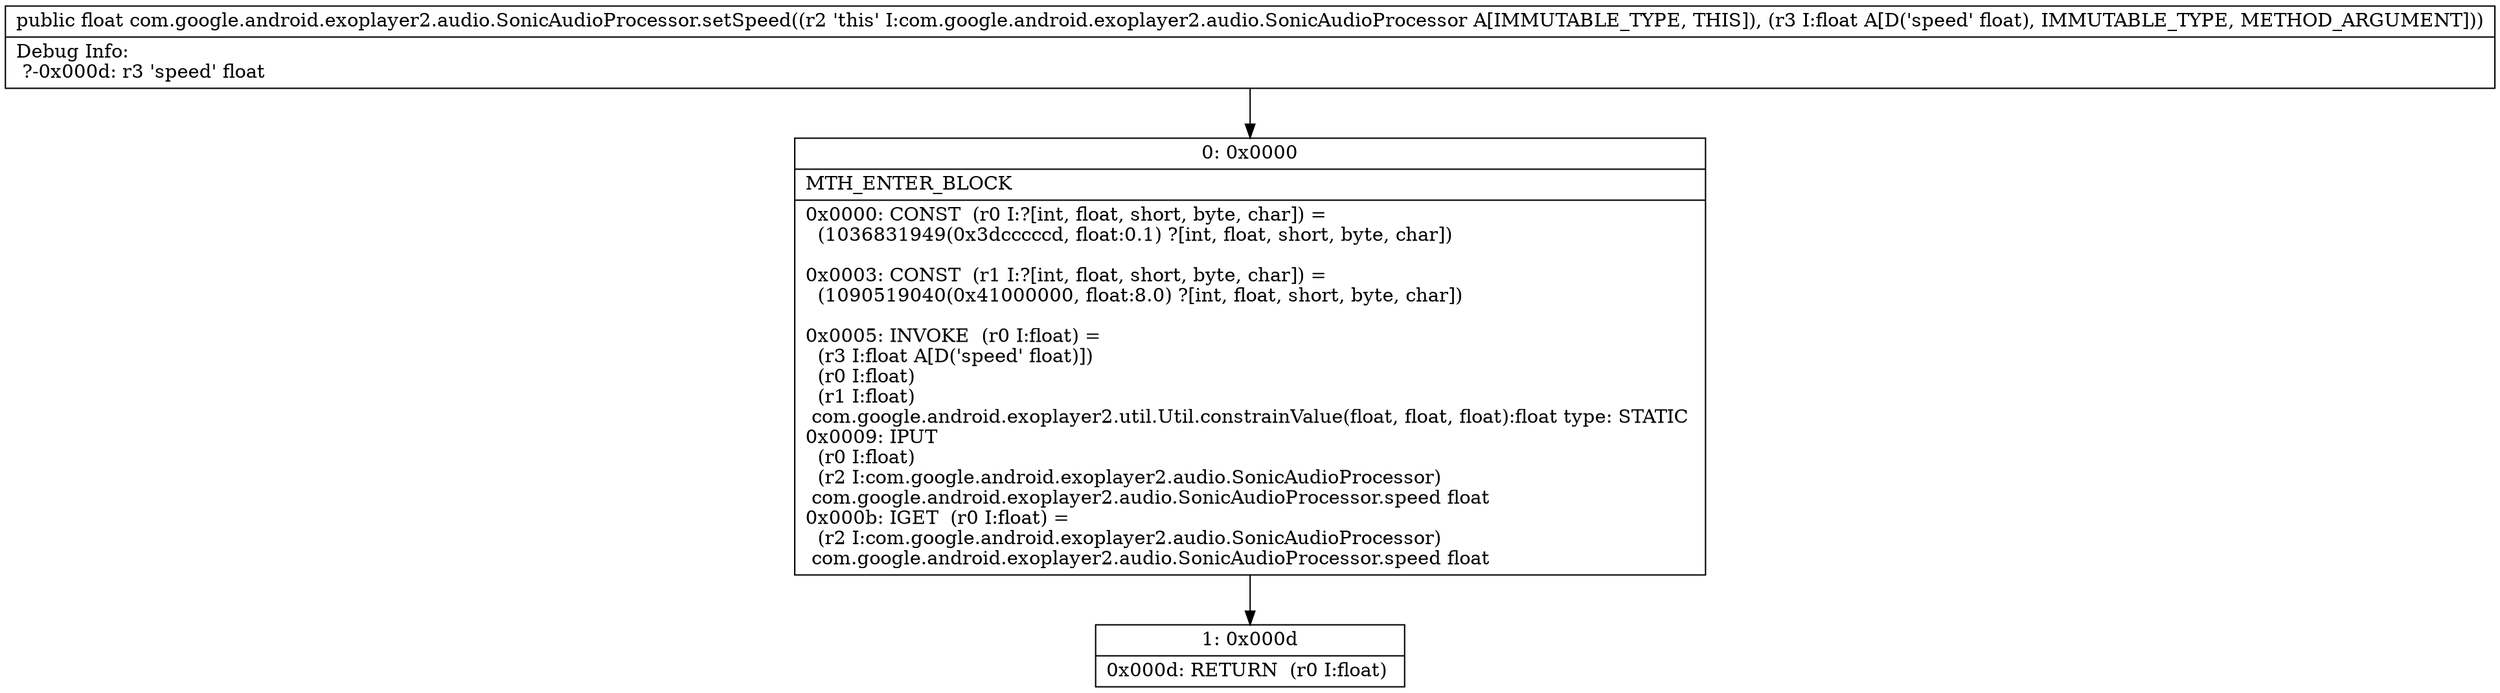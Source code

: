digraph "CFG forcom.google.android.exoplayer2.audio.SonicAudioProcessor.setSpeed(F)F" {
Node_0 [shape=record,label="{0\:\ 0x0000|MTH_ENTER_BLOCK\l|0x0000: CONST  (r0 I:?[int, float, short, byte, char]) = \l  (1036831949(0x3dcccccd, float:0.1) ?[int, float, short, byte, char])\l \l0x0003: CONST  (r1 I:?[int, float, short, byte, char]) = \l  (1090519040(0x41000000, float:8.0) ?[int, float, short, byte, char])\l \l0x0005: INVOKE  (r0 I:float) = \l  (r3 I:float A[D('speed' float)])\l  (r0 I:float)\l  (r1 I:float)\l com.google.android.exoplayer2.util.Util.constrainValue(float, float, float):float type: STATIC \l0x0009: IPUT  \l  (r0 I:float)\l  (r2 I:com.google.android.exoplayer2.audio.SonicAudioProcessor)\l com.google.android.exoplayer2.audio.SonicAudioProcessor.speed float \l0x000b: IGET  (r0 I:float) = \l  (r2 I:com.google.android.exoplayer2.audio.SonicAudioProcessor)\l com.google.android.exoplayer2.audio.SonicAudioProcessor.speed float \l}"];
Node_1 [shape=record,label="{1\:\ 0x000d|0x000d: RETURN  (r0 I:float) \l}"];
MethodNode[shape=record,label="{public float com.google.android.exoplayer2.audio.SonicAudioProcessor.setSpeed((r2 'this' I:com.google.android.exoplayer2.audio.SonicAudioProcessor A[IMMUTABLE_TYPE, THIS]), (r3 I:float A[D('speed' float), IMMUTABLE_TYPE, METHOD_ARGUMENT]))  | Debug Info:\l  ?\-0x000d: r3 'speed' float\l}"];
MethodNode -> Node_0;
Node_0 -> Node_1;
}

